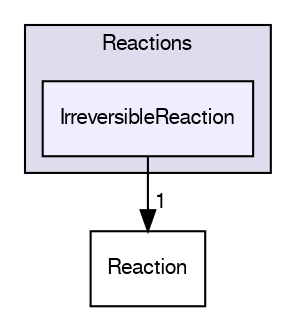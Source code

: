 digraph "src/thermophysicalModels/specie/reaction/Reactions/IrreversibleReaction" {
  bgcolor=transparent;
  compound=true
  node [ fontsize="10", fontname="FreeSans"];
  edge [ labelfontsize="10", labelfontname="FreeSans"];
  subgraph clusterdir_6df6717126315845253e3389d84631ef {
    graph [ bgcolor="#ddddee", pencolor="black", label="Reactions" fontname="FreeSans", fontsize="10", URL="dir_6df6717126315845253e3389d84631ef.html"]
  dir_4450238ea64972bb2a94f2f8c4baa841 [shape=box, label="IrreversibleReaction", style="filled", fillcolor="#eeeeff", pencolor="black", URL="dir_4450238ea64972bb2a94f2f8c4baa841.html"];
  }
  dir_b7c4cf0a4d4427609627ff77ee1a173b [shape=box label="Reaction" URL="dir_b7c4cf0a4d4427609627ff77ee1a173b.html"];
  dir_4450238ea64972bb2a94f2f8c4baa841->dir_b7c4cf0a4d4427609627ff77ee1a173b [headlabel="1", labeldistance=1.5 headhref="dir_002707_002710.html"];
}
